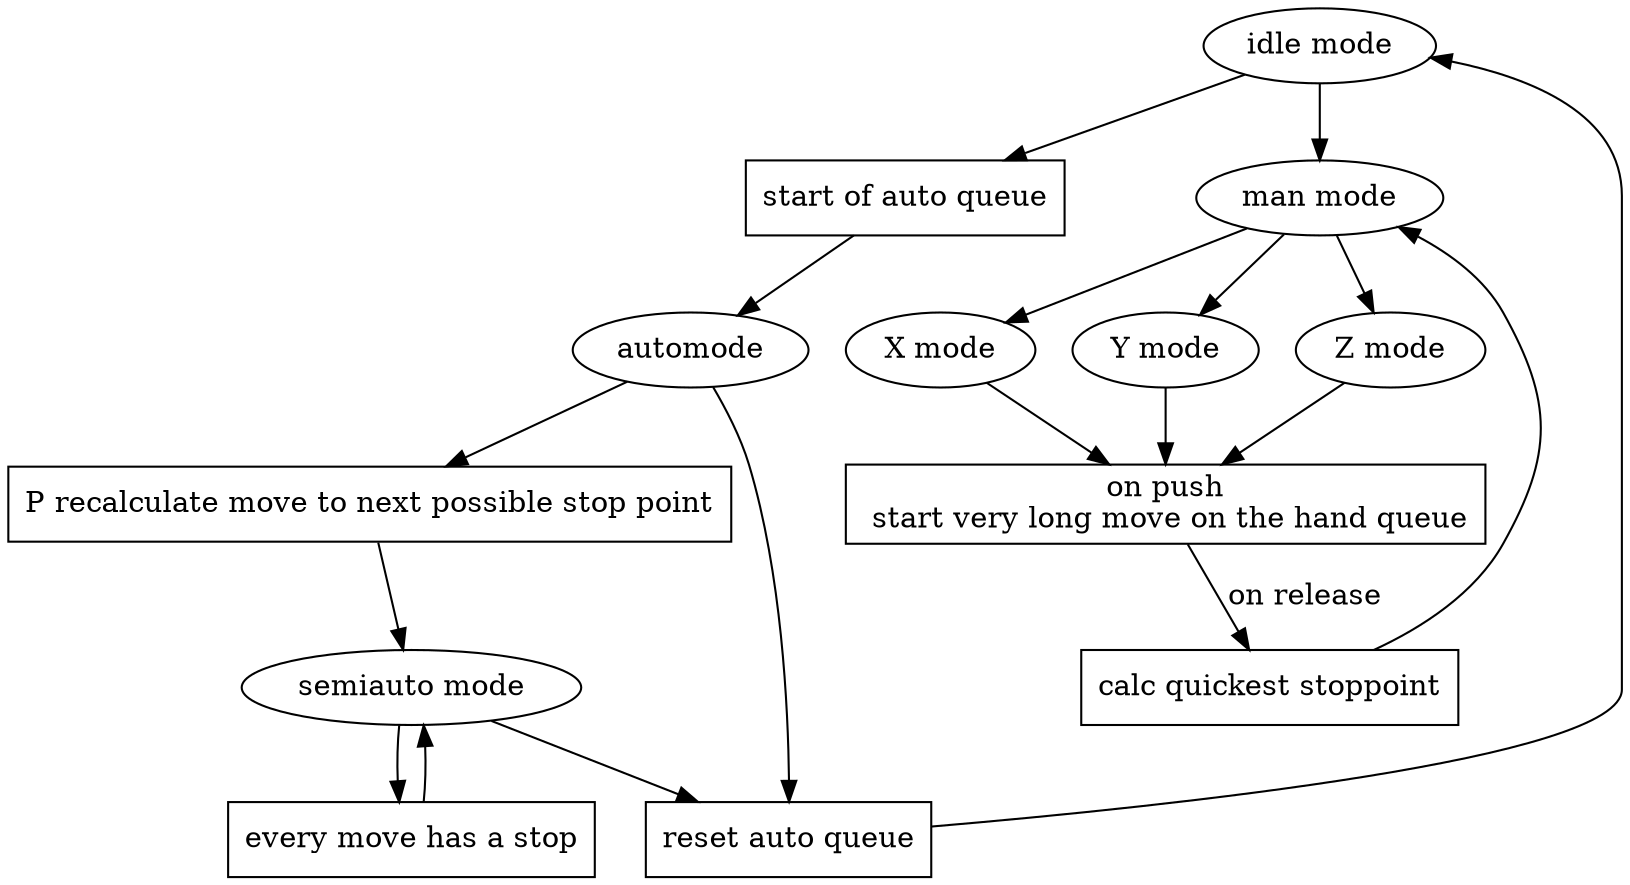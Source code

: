 digraph "g" {
	graph [
		fontsize = "14"
		fontname = "Times-Roman"
		fontcolor = "black"
	]
	node [
		fontsize = "14"
		fontname = "Times-Roman"
		fontcolor = "black"
		shape = "ellipse"
		style = "solid"
	]
	edge [
		fontsize = "14"
		fontname = "Times-Roman"
		fontcolor = "black"
		style = "solid"
	]
	"n0" [
		fontsize = "14"
		fontname = "Times-Roman"
		fontcolor = "black"
		label = "idle mode"
		shape = "ellipse"
		style = "solid"
	]
	"n1" [
		fontsize = "14"
		fontname = "Times-Roman"
		fontcolor = "black"
		label = "automode"
		shape = "ellipse"
		style = "solid"
	]
	"n2" [
		fontsize = "14"
		fontname = "Times-Roman"
		fontcolor = "black"
		label = "start of auto queue"
		shape = "box"
		style = "solid"
	]
	"n3" [
		fontsize = "14"
		fontname = "Times-Roman"
		fontcolor = "black"
		label = "P recalculate move to next possible stop point"
		shape = "box"
		style = "solid"
	]
	"n4" [
		fontsize = "14"
		fontname = "Times-Roman"
		fontcolor = "black"
		label = "semiauto mode"
		shape = "ellipse"
		style = "solid"
	]
	"n5" [
		fontsize = "14"
		fontname = "Times-Roman"
		fontcolor = "black"
		label = "every move has a stop"
		shape = "box"
		style = "solid"
	]
	"n6" [
		fontsize = "14"
		fontname = "Times-Roman"
		fontcolor = "black"
		label = "reset auto queue"
		shape = "box"
		style = "solid"
	]
	"n7" [
		fontsize = "14"
		fontname = "Times-Roman"
		fontcolor = "black"
		label = "man mode"
		shape = "ellipse"
		style = "solid"
	]
	"n8" [
		fontsize = "14"
		fontname = "Times-Roman"
		fontcolor = "black"
		label = "X mode"
		shape = "ellipse"
		style = "solid"
	]
	"n9" [
		fontsize = "14"
		fontname = "Times-Roman"
		fontcolor = "black"
		label = "Y mode"
		shape = "ellipse"
		style = "solid"
	]
	"n10" [
		fontsize = "14"
		fontname = "Times-Roman"
		fontcolor = "black"
		label = "on push\n start very long move on the hand queue"
		shape = "box"
		style = "solid"
	]
	"n11" [
		fontsize = "14"
		fontname = "Times-Roman"
		fontcolor = "black"
		label = "calc quickest stoppoint"
		shape = "box"
		style = "solid"
	]
	"n12" [
		fontsize = "14"
		fontname = "Times-Roman"
		fontcolor = "black"
		label = "Z mode"
		shape = "ellipse"
		style = "solid"
	]
	"n0" -> "n2" [
		fontsize = "14"
		fontname = "Times-Roman"
		fontcolor = "black"
		style = "solid"
	]
	"n2" -> "n1" [
		fontsize = "14"
		fontname = "Times-Roman"
		fontcolor = "black"
		style = "solid"
	]
	"n1" -> "n3" [
		fontsize = "14"
		fontname = "Times-Roman"
		fontcolor = "black"
		style = "solid"
	]
	"n3" -> "n4" [
		fontsize = "14"
		fontname = "Times-Roman"
		fontcolor = "black"
		style = "solid"
	]
	"n4" -> "n5" [
		fontsize = "14"
		fontname = "Times-Roman"
		fontcolor = "black"
		style = "solid"
	]
	"n5" -> "n4" [
		fontsize = "14"
		fontname = "Times-Roman"
		fontcolor = "black"
		style = "solid"
	]
	"n1" -> "n6" [
		fontsize = "14"
		fontname = "Times-Roman"
		fontcolor = "black"
		style = "solid"
	]
	"n6" -> "n0" [
		fontsize = "14"
		fontname = "Times-Roman"
		fontcolor = "black"
		style = "solid"
	]
	"n4" -> "n6" [
		fontsize = "14"
		fontname = "Times-Roman"
		fontcolor = "black"
		style = "solid"
	]
	"n7" -> "n8" [
		fontsize = "14"
		fontname = "Times-Roman"
		fontcolor = "black"
		style = "solid"
	]
	"n7" -> "n9" [
		fontsize = "14"
		fontname = "Times-Roman"
		fontcolor = "black"
		style = "solid"
	]
	"n0" -> "n7" [
		fontsize = "14"
		fontname = "Times-Roman"
		fontcolor = "black"
		style = "solid"
	]
	"n8" -> "n10" [
		fontsize = "14"
		fontname = "Times-Roman"
		fontcolor = "black"
		style = "solid"
	]
	"n9" -> "n10" [
		fontsize = "14"
		fontname = "Times-Roman"
		fontcolor = "black"
		style = "solid"
	]
	"n10" -> "n11" [
		fontsize = "14"
		fontname = "Times-Roman"
		fontcolor = "black"
		label = "on release"
		style = "solid"
		alabel = "on release"
	]
	"n11" -> "n7" [
		fontsize = "14"
		fontname = "Times-Roman"
		fontcolor = "black"
		style = "solid"
	]
	"n7" -> "n12" [
		fontsize = "14"
		fontname = "Times-Roman"
		fontcolor = "black"
		style = "solid"
	]
	"n12" -> "n10" [
		fontsize = "14"
		fontname = "Times-Roman"
		fontcolor = "black"
		style = "solid"
	]
}
